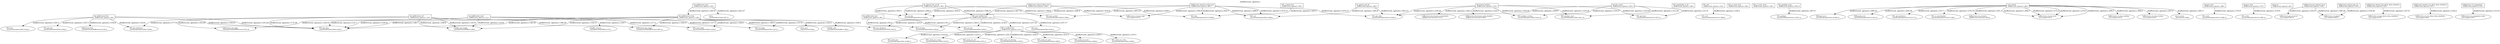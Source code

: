 digraph GRAPH_0 {

  // Generated by Graph::Easy 0.76 at Thu Jan 25 07:04:09 2024

  edge [ arrowhead=normal ];
  graph [
    label="./bufferevent_openssl.c",
    labelloc=top ];
  node [
    fillcolor=white,
    fontsize=11,
    shape=box,
    style=filled ];

  "./bufferevent_openssl.c:BIO_new_bufferevent" [ label="BIO_new_bufferevent\l./bufferevent_openssl.c:232:1\l" ]
  "./bufferevent_openssl.c:BIO_s_bufferevent" [ label="BIO_s_bufferevent\l./bufferevent_openssl.c:213:1\l" ]
  "./bufferevent_openssl.c:SSL_context_free" [ label="SSL_context_free\l./bufferevent_openssl.c:342:1\l" ]
  "./bufferevent_openssl.c:SSL_handshake_is_ok" [ label="SSL_handshake_is_ok\l./bufferevent_openssl.c:349:1\l" ]
  "./bufferevent_openssl.c:SSL_init" [ label="SSL_init\l./bufferevent_openssl.c:332:1\l" ]
  "./bufferevent_openssl.c:SSL_is_want_read" [ label="SSL_is_want_read\l./bufferevent_openssl.c:356:1\l" ]
  "./bufferevent_openssl.c:SSL_is_want_write" [ label="SSL_is_want_write\l./bufferevent_openssl.c:362:1\l" ]
  "./bufferevent_openssl.c:SSL_pending_wrap" [ label="SSL_pending_wrap\l./bufferevent_openssl.c:405:15\l" ]
  "./bufferevent_openssl.c:be_openssl_bio_set_fd" [ label="be_openssl_bio_set_fd\l./bufferevent_openssl.c:390:1\l" ]
  "./bufferevent_openssl.c:be_openssl_get_fd" [ label="be_openssl_get_fd\l./bufferevent_openssl.c:380:1\l" ]
  "./bufferevent_openssl.c:bio_bufferevent_ctrl" [ label="bio_bufferevent_ctrl\l./bufferevent_openssl.c:170:1\l" ]
  "./bufferevent_openssl.c:bio_bufferevent_free" [ label="bio_bufferevent_free\l./bufferevent_openssl.c:98:1\l" ]
  "./bufferevent_openssl.c:bio_bufferevent_new" [ label="bio_bufferevent_new\l./bufferevent_openssl.c:89:1\l" ]
  "./bufferevent_openssl.c:bio_bufferevent_puts" [ label="bio_bufferevent_puts\l./bufferevent_openssl.c:203:1\l" ]
  "./bufferevent_openssl.c:bio_bufferevent_read" [ label="bio_bufferevent_read\l./bufferevent_openssl.c:112:1\l" ]
  "./bufferevent_openssl.c:bio_bufferevent_write" [ label="bio_bufferevent_write\l./bufferevent_openssl.c:138:1\l" ]
  "./bufferevent_openssl.c:conn_closed" [ label="conn_closed\l./bufferevent_openssl.c:248:1\l" ]
  "./bufferevent_openssl.c:decrement_buckets" [ label="decrement_buckets\l./bufferevent_openssl.c:316:1\l" ]
  "./bufferevent_openssl.c:init_bio_counts" [ label="init_bio_counts\l./bufferevent_openssl.c:305:1\l" ]
  "./bufferevent_openssl.c:openssl_read" [ label="openssl_read\l./bufferevent_openssl.c:368:1\l" ]
  "./bufferevent_openssl.c:openssl_write" [ label="openssl_write\l./bufferevent_openssl.c:374:1\l" ]
  "./bufferevent_openssl.c:print_err" [ label="print_err\l./bufferevent_openssl.c:82:1\l" ]
  BIO_clear_flags [ label="BIO_clear_flags\l/usr/include/openssl/bio.h:219:6\l", shape=ellipse ]
  BIO_ctrl [ label="BIO_ctrl\l/usr/include/openssl/bio.h:649:6\l", shape=ellipse ]
  BIO_free [ label="BIO_free\l/usr/include/openssl/bio.h:632:5\l", shape=ellipse ]
  BIO_get_data [ label="BIO_get_data\l/usr/include/openssl/bio.h:634:7\l", shape=ellipse ]
  BIO_get_init [ label="BIO_get_init\l/usr/include/openssl/bio.h:636:5\l", shape=ellipse ]
  BIO_get_shutdown [ label="BIO_get_shutdown\l/usr/include/openssl/bio.h:638:5\l", shape=ellipse ]
  BIO_meth_new [ label="BIO_meth_new\l/usr/include/openssl/bio.h:849:13\l", shape=ellipse ]
  BIO_meth_set_create [ label="BIO_meth_set_create\l/usr/include/openssl/bio.h:874:5\l", shape=ellipse ]
  BIO_meth_set_ctrl [ label="BIO_meth_set_ctrl\l/usr/include/openssl/bio.h:871:5\l", shape=ellipse ]
  BIO_meth_set_destroy [ label="BIO_meth_set_destroy\l/usr/include/openssl/bio.h:876:5\l", shape=ellipse ]
  BIO_meth_set_puts [ label="BIO_meth_set_puts\l/usr/include/openssl/bio.h:865:5\l", shape=ellipse ]
  BIO_meth_set_read [ label="BIO_meth_set_read\l/usr/include/openssl/bio.h:860:5\l", shape=ellipse ]
  BIO_meth_set_write [ label="BIO_meth_set_write\l/usr/include/openssl/bio.h:854:5\l", shape=ellipse ]
  BIO_new [ label="BIO_new\l/usr/include/openssl/bio.h:631:6\l", shape=ellipse ]
  BIO_new_socket [ label="BIO_new_socket\l/usr/include/openssl/bio.h:799:6\l", shape=ellipse ]
  BIO_number_read [ label="BIO_number_read\l/usr/include/openssl/bio.h:611:10\l", shape=ellipse ]
  BIO_number_written [ label="BIO_number_written\l/usr/include/openssl/bio.h:612:10\l", shape=ellipse ]
  BIO_set_data [ label="BIO_set_data\l/usr/include/openssl/bio.h:633:6\l", shape=ellipse ]
  BIO_set_flags [ label="BIO_set_flags\l/usr/include/openssl/bio.h:217:6\l", shape=ellipse ]
  BIO_set_init [ label="BIO_set_init\l/usr/include/openssl/bio.h:635:6\l", shape=ellipse ]
  BIO_set_shutdown [ label="BIO_set_shutdown\l/usr/include/openssl/bio.h:637:6\l", shape=ellipse ]
  ERR_get_error [ label="ERR_get_error\l/usr/include/openssl/err.h:405:15\l", shape=ellipse ]
  ERR_peek_error [ label="ERR_peek_error\l/usr/include/openssl/err.h:416:15\l", shape=ellipse ]
  SSL_ctrl [ label="SSL_ctrl\l/usr/include/openssl/ssl.h:1965:6\l", shape=ellipse ]
  SSL_free [ label="SSL_free\l/usr/include/openssl/ssl.h:1928:6\l", shape=ellipse ]
  SSL_get_rbio [ label="SSL_get_rbio\l/usr/include/openssl/ssl.h:1637:13\l", shape=ellipse ]
  SSL_get_shutdown [ label="SSL_get_shutdown\l/usr/include/openssl/ssl.h:2117:12\l", shape=ellipse ]
  SSL_get_wbio [ label="SSL_get_wbio\l/usr/include/openssl/ssl.h:1638:13\l", shape=ellipse ]
  SSL_is_init_finished [ label="SSL_is_init_finished\l/usr/include/openssl/ssl.h:1148:5\l", shape=ellipse ]
  SSL_pending [ label="SSL_pending\l/usr/include/openssl/ssl.h:1627:12\l", shape=ellipse ]
  SSL_read [ label="SSL_read\l/usr/include/openssl/ssl.h:1948:12\l", shape=ellipse ]
  SSL_set_bio [ label="SSL_set_bio\l/usr/include/openssl/ssl.h:1636:6\l", shape=ellipse ]
  SSL_write [ label="SSL_write\l/usr/include/openssl/ssl.h:1961:12\l", shape=ellipse ]
  bufferevent_decrement_read_buckets_ [ label="bufferevent_decrement_read_buckets_\l./bufferevent-internal.h:511:5\l", shape=ellipse ]
  bufferevent_decrement_write_buckets_ [ label="bufferevent_decrement_write_buckets_\l./bufferevent-internal.h:508:5\l", shape=ellipse ]
  bufferevent_free [ label="bufferevent_free\l./include/event2/bufferevent.h:327:6\l", shape=ellipse ]
  bufferevent_get_input [ label="bufferevent_get_input\l./include/event2/bufferevent.h:472:18\l", shape=ellipse ]
  bufferevent_get_openssl_error [ label="bufferevent_get_openssl_error\l./bufferevent_openssl.c:538:1\l" ]
  bufferevent_get_output [ label="bufferevent_get_output\l./include/event2/bufferevent.h:487:18\l", shape=ellipse ]
  bufferevent_get_ssl_error [ label="bufferevent_get_ssl_error\l./ssl-compat.h:96:15\l", shape=ellipse ]
  bufferevent_openssl_filter_new [ label="bufferevent_openssl_filter_new\l./bufferevent_openssl.c:436:1\l" ]
  bufferevent_openssl_get_allow_dirty_shutdown [ label="bufferevent_openssl_get_allow_dirty_shutdown\l./bufferevent_openssl.c:525:1\l" ]
  bufferevent_openssl_get_ssl [ label="bufferevent_openssl_get_ssl\l./bufferevent_openssl.c:516:1\l" ]
  bufferevent_openssl_set_allow_dirty_shutdown [ label="bufferevent_openssl_set_allow_dirty_shutdown\l./bufferevent_openssl.c:531:1\l" ]
  bufferevent_openssl_socket_new [ label="bufferevent_openssl_socket_new\l./bufferevent_openssl.c:463:1\l" ]
  bufferevent_run_eventcb_ [ label="bufferevent_run_eventcb_\l./bufferevent-internal.h:403:6\l", shape=ellipse ]
  bufferevent_ssl_get_allow_dirty_shutdown [ label="bufferevent_ssl_get_allow_dirty_shutdown\l./ssl-compat.h:97:5\l", shape=ellipse ]
  bufferevent_ssl_new_impl [ label="bufferevent_ssl_new_impl\l./ssl-compat.h:87:21\l", shape=ellipse ]
  bufferevent_ssl_put_error [ label="bufferevent_ssl_put_error\l./ssl-compat.h:91:6\l", shape=ellipse ]
  bufferevent_ssl_renegotiate [ label="bufferevent_ssl_renegotiate\l./bufferevent_openssl.c:510:1\l" ]
  bufferevent_ssl_renegotiate_impl [ label="bufferevent_ssl_renegotiate_impl\l./ssl-compat.h:95:5\l", shape=ellipse ]
  bufferevent_ssl_set_allow_dirty_shutdown [ label="bufferevent_ssl_set_allow_dirty_shutdown\l./ssl-compat.h:98:6\l", shape=ellipse ]
  bufferevent_ssl_stop_reading [ label="bufferevent_ssl_stop_reading\l./ssl-compat.h:93:6\l", shape=ellipse ]
  bufferevent_ssl_stop_writing [ label="bufferevent_ssl_stop_writing\l./ssl-compat.h:94:6\l", shape=ellipse ]
  bufferevent_ssl_upcast [ label="bufferevent_ssl_upcast\l./ssl-compat.h:90:25\l", shape=ellipse ]
  evbuffer_add [ label="evbuffer_add\l./include/event2/buffer.h:358:5\l", shape=ellipse ]
  evbuffer_get_length [ label="evbuffer_get_length\l./include/event2/buffer.h:256:8\l", shape=ellipse ]
  evbuffer_remove [ label="evbuffer_remove\l./include/event2/buffer.h:373:5\l", shape=ellipse ]
  event_errx [ label="event_errx\l./log-internal.h:66:6\l", shape=ellipse ]
  event_warnx [ label="event_warnx\l./log-internal.h:68:6\l", shape=ellipse ]
  strlen [ label="strlen\l/usr/include/string.h:407:15\l", shape=ellipse ]

  "./bufferevent_openssl.c:bio_bufferevent_new" -> BIO_set_data [ color="#000000", fontcolor="#000000", label="./bufferevent_openssl.c:92:2" ]
  "./bufferevent_openssl.c:bio_bufferevent_new" -> BIO_set_init [ color="#000000", fontcolor="#000000", label="./bufferevent_openssl.c:91:2" ]
  "./bufferevent_openssl.c:bio_bufferevent_free" -> BIO_get_init [ color="#000000", fontcolor="#000000", label="./bufferevent_openssl.c:103:7" ]
  "./bufferevent_openssl.c:bio_bufferevent_free" -> BIO_get_shutdown [ color="#000000", fontcolor="#000000", label="./bufferevent_openssl.c:102:6" ]
  "./bufferevent_openssl.c:bio_bufferevent_free" -> BIO_free [ color="#000000", fontcolor="#000000", label="./bufferevent_openssl.c:105:3" ]
  "./bufferevent_openssl.c:bio_bufferevent_free" -> bufferevent_free [ color="#000000", fontcolor="#000000", label="./bufferevent_openssl.c:104:4" ]
  "./bufferevent_openssl.c:bio_bufferevent_free" -> BIO_get_data [ color="#000000", fontcolor="#000000", label="./bufferevent_openssl.c:103:26" ]
  "./bufferevent_openssl.c:bio_bufferevent_free" -> BIO_get_data [ color="#000000", fontcolor="#000000", label="./bufferevent_openssl.c:104:21" ]
  "./bufferevent_openssl.c:bio_bufferevent_read" -> evbuffer_remove [ color="#000000", fontcolor="#000000", label="./bufferevent_openssl.c:130:7" ]
  "./bufferevent_openssl.c:bio_bufferevent_read" -> BIO_set_flags [ color="#000000", fontcolor="#000000", label="./bufferevent_openssl.c:127:3" ]
  "./bufferevent_openssl.c:bio_bufferevent_read" -> evbuffer_get_length [ color="#000000", fontcolor="#000000", label="./bufferevent_openssl.c:125:6" ]
  "./bufferevent_openssl.c:bio_bufferevent_read" -> bufferevent_get_input [ color="#000000", fontcolor="#000000", label="./bufferevent_openssl.c:124:10" ]
  "./bufferevent_openssl.c:bio_bufferevent_read" -> BIO_clear_flags [ color="#000000", fontcolor="#000000", label="./bufferevent_openssl.c:117:2" ]
  "./bufferevent_openssl.c:bio_bufferevent_read" -> BIO_get_data [ color="#000000", fontcolor="#000000", label="./bufferevent_openssl.c:121:7" ]
  "./bufferevent_openssl.c:bio_bufferevent_read" -> BIO_get_data [ color="#000000", fontcolor="#000000", label="./bufferevent_openssl.c:124:32" ]
  "./bufferevent_openssl.c:bio_bufferevent_write" -> evbuffer_add [ color="#000000", fontcolor="#000000", label="./bufferevent_openssl.c:164:2" ]
  "./bufferevent_openssl.c:bio_bufferevent_write" -> event_errx [ color="#000000", fontcolor="#000000", label="./bufferevent_openssl.c:163:2" ]
  "./bufferevent_openssl.c:bio_bufferevent_write" -> bufferevent_get_output [ color="#000000", fontcolor="#000000", label="./bufferevent_openssl.c:149:11" ]
  "./bufferevent_openssl.c:bio_bufferevent_write" -> BIO_set_flags [ color="#000000", fontcolor="#000000", label="./bufferevent_openssl.c:157:4" ]
  "./bufferevent_openssl.c:bio_bufferevent_write" -> evbuffer_get_length [ color="#000000", fontcolor="#000000", label="./bufferevent_openssl.c:150:11" ]
  "./bufferevent_openssl.c:bio_bufferevent_write" -> BIO_clear_flags [ color="#000000", fontcolor="#000000", label="./bufferevent_openssl.c:144:2" ]
  "./bufferevent_openssl.c:bio_bufferevent_write" -> BIO_get_data [ color="#000000", fontcolor="#000000", label="./bufferevent_openssl.c:140:30" ]
  "./bufferevent_openssl.c:bio_bufferevent_write" -> BIO_get_data [ color="#000000", fontcolor="#000000", label="./bufferevent_openssl.c:146:7" ]
  "./bufferevent_openssl.c:bio_bufferevent_ctrl" -> BIO_get_shutdown [ color="#000000", fontcolor="#000000", label="./bufferevent_openssl.c:177:9" ]
  "./bufferevent_openssl.c:bio_bufferevent_ctrl" -> BIO_set_shutdown [ color="#000000", fontcolor="#000000", label="./bufferevent_openssl.c:180:3" ]
  "./bufferevent_openssl.c:bio_bufferevent_ctrl" -> bufferevent_get_output [ color="#000000", fontcolor="#000000", label="./bufferevent_openssl.c:186:29" ]
  "./bufferevent_openssl.c:bio_bufferevent_ctrl" -> evbuffer_get_length [ color="#000000", fontcolor="#000000", label="./bufferevent_openssl.c:183:9" ]
  "./bufferevent_openssl.c:bio_bufferevent_ctrl" -> evbuffer_get_length [ color="#000000", fontcolor="#000000", label="./bufferevent_openssl.c:186:9" ]
  "./bufferevent_openssl.c:bio_bufferevent_ctrl" -> bufferevent_get_input [ color="#000000", fontcolor="#000000", label="./bufferevent_openssl.c:183:29" ]
  "./bufferevent_openssl.c:bio_bufferevent_ctrl" -> BIO_get_data [ color="#000000", fontcolor="#000000", label="./bufferevent_openssl.c:172:30" ]
  "./bufferevent_openssl.c:bio_bufferevent_puts" -> strlen [ color="#000000", fontcolor="#000000", label="./bufferevent_openssl.c:205:37" ]
  "./bufferevent_openssl.c:bio_bufferevent_puts" -> "./bufferevent_openssl.c:bio_bufferevent_write" [ color="#000000", fontcolor="#000000", label="./bufferevent_openssl.c:205:9" ]
  "./bufferevent_openssl.c:BIO_s_bufferevent" -> BIO_meth_set_destroy [ color="#000000", fontcolor="#000000", label="./bufferevent_openssl.c:224:3" ]
  "./bufferevent_openssl.c:BIO_s_bufferevent" -> BIO_meth_set_create [ color="#000000", fontcolor="#000000", label="./bufferevent_openssl.c:223:3" ]
  "./bufferevent_openssl.c:BIO_s_bufferevent" -> BIO_meth_set_ctrl [ color="#000000", fontcolor="#000000", label="./bufferevent_openssl.c:222:3" ]
  "./bufferevent_openssl.c:BIO_s_bufferevent" -> BIO_meth_set_puts [ color="#000000", fontcolor="#000000", label="./bufferevent_openssl.c:221:3" ]
  "./bufferevent_openssl.c:BIO_s_bufferevent" -> BIO_meth_set_read [ color="#000000", fontcolor="#000000", label="./bufferevent_openssl.c:220:3" ]
  "./bufferevent_openssl.c:BIO_s_bufferevent" -> BIO_meth_set_write [ color="#000000", fontcolor="#000000", label="./bufferevent_openssl.c:219:3" ]
  "./bufferevent_openssl.c:BIO_s_bufferevent" -> BIO_meth_new [ color="#000000", fontcolor="#000000", label="./bufferevent_openssl.c:216:25" ]
  "./bufferevent_openssl.c:BIO_new_bufferevent" -> BIO_new [ color="#000000", fontcolor="#000000", label="./bufferevent_openssl.c:237:17" ]
  "./bufferevent_openssl.c:BIO_new_bufferevent" -> "./bufferevent_openssl.c:BIO_s_bufferevent" [ color="#000000", fontcolor="#000000", label="./bufferevent_openssl.c:237:25" ]
  "./bufferevent_openssl.c:BIO_new_bufferevent" -> BIO_set_shutdown [ color="#000000", fontcolor="#000000", label="./bufferevent_openssl.c:243:2" ]
  "./bufferevent_openssl.c:BIO_new_bufferevent" -> BIO_set_data [ color="#000000", fontcolor="#000000", label="./bufferevent_openssl.c:240:2" ]
  "./bufferevent_openssl.c:BIO_new_bufferevent" -> BIO_set_init [ color="#000000", fontcolor="#000000", label="./bufferevent_openssl.c:239:2" ]
  "./bufferevent_openssl.c:conn_closed" -> bufferevent_run_eventcb_ [ color="#000000", fontcolor="#000000", label="./bufferevent_openssl.c:301:2" ]
  "./bufferevent_openssl.c:conn_closed" -> bufferevent_ssl_stop_writing [ color="#000000", fontcolor="#000000", label="./bufferevent_openssl.c:297:2" ]
  "./bufferevent_openssl.c:conn_closed" -> bufferevent_ssl_stop_reading [ color="#000000", fontcolor="#000000", label="./bufferevent_openssl.c:296:2" ]
  "./bufferevent_openssl.c:conn_closed" -> ERR_get_error [ color="#000000", fontcolor="#000000", label="./bufferevent_openssl.c:289:16" ]
  "./bufferevent_openssl.c:conn_closed" -> event_warnx [ color="#000000", fontcolor="#000000", label="./bufferevent_openssl.c:285:3" ]
  "./bufferevent_openssl.c:conn_closed" -> SSL_is_init_finished [ color="#000000", fontcolor="#000000", label="./bufferevent_openssl.c:270:19" ]
  "./bufferevent_openssl.c:conn_closed" -> bufferevent_ssl_put_error [ color="#000000", fontcolor="#000000", label="./bufferevent_openssl.c:266:3" ]
  "./bufferevent_openssl.c:conn_closed" -> bufferevent_ssl_put_error [ color="#000000", fontcolor="#000000", label="./bufferevent_openssl.c:272:3" ]
  "./bufferevent_openssl.c:conn_closed" -> bufferevent_ssl_put_error [ color="#000000", fontcolor="#000000", label="./bufferevent_openssl.c:276:3" ]
  "./bufferevent_openssl.c:conn_closed" -> bufferevent_ssl_put_error [ color="#000000", fontcolor="#000000", label="./bufferevent_openssl.c:290:3" ]
  "./bufferevent_openssl.c:conn_closed" -> ERR_peek_error [ color="#000000", fontcolor="#000000", label="./bufferevent_openssl.c:264:34" ]
  "./bufferevent_openssl.c:conn_closed" -> SSL_get_shutdown [ color="#000000", fontcolor="#000000", label="./bufferevent_openssl.c:257:7" ]
  "./bufferevent_openssl.c:init_bio_counts" -> BIO_number_read [ color="#000000", fontcolor="#000000", label="./bufferevent_openssl.c:312:34" ]
  "./bufferevent_openssl.c:init_bio_counts" -> SSL_get_rbio [ color="#000000", fontcolor="#000000", label="./bufferevent_openssl.c:311:9" ]
  "./bufferevent_openssl.c:init_bio_counts" -> BIO_number_written [ color="#000000", fontcolor="#000000", label="./bufferevent_openssl.c:310:37" ]
  "./bufferevent_openssl.c:init_bio_counts" -> SSL_get_wbio [ color="#000000", fontcolor="#000000", label="./bufferevent_openssl.c:309:9" ]
  "./bufferevent_openssl.c:decrement_buckets" -> bufferevent_decrement_read_buckets_ [ color="#000000", fontcolor="#000000", label="./bufferevent_openssl.c:326:3" ]
  "./bufferevent_openssl.c:decrement_buckets" -> bufferevent_decrement_write_buckets_ [ color="#000000", fontcolor="#000000", label="./bufferevent_openssl.c:324:3" ]
  "./bufferevent_openssl.c:decrement_buckets" -> BIO_number_read [ color="#000000", fontcolor="#000000", label="./bufferevent_openssl.c:319:24" ]
  "./bufferevent_openssl.c:decrement_buckets" -> SSL_get_rbio [ color="#000000", fontcolor="#000000", label="./bufferevent_openssl.c:319:24" ]
  "./bufferevent_openssl.c:decrement_buckets" -> BIO_number_written [ color="#000000", fontcolor="#000000", label="./bufferevent_openssl.c:318:24" ]
  "./bufferevent_openssl.c:decrement_buckets" -> SSL_get_wbio [ color="#000000", fontcolor="#000000", label="./bufferevent_openssl.c:318:24" ]
  "./bufferevent_openssl.c:SSL_init" -> SSL_ctrl [ color="#000000", fontcolor="#000000", label="./bufferevent_openssl.c:336:2" ]
  "./bufferevent_openssl.c:SSL_context_free" -> SSL_free [ color="#000000", fontcolor="#000000", label="./bufferevent_openssl.c:345:3" ]
  "./bufferevent_openssl.c:openssl_read" -> SSL_read [ color="#000000", fontcolor="#000000", label="./bufferevent_openssl.c:370:9" ]
  "./bufferevent_openssl.c:openssl_write" -> SSL_write [ color="#000000", fontcolor="#000000", label="./bufferevent_openssl.c:376:9" ]
  "./bufferevent_openssl.c:be_openssl_get_fd" -> BIO_ctrl [ color="#000000", fontcolor="#000000", label="./bufferevent_openssl.c:385:8" ]
  "./bufferevent_openssl.c:be_openssl_get_fd" -> SSL_get_wbio [ color="#000000", fontcolor="#000000", label="./bufferevent_openssl.c:383:13" ]
  "./bufferevent_openssl.c:be_openssl_bio_set_fd" -> "./bufferevent_openssl.c:BIO_new_bufferevent" [ color="#000000", fontcolor="#000000", label="./bufferevent_openssl.c:398:15" ]
  "./bufferevent_openssl.c:be_openssl_bio_set_fd" -> SSL_set_bio [ color="#000000", fontcolor="#000000", label="./bufferevent_openssl.c:395:3" ]
  "./bufferevent_openssl.c:be_openssl_bio_set_fd" -> SSL_set_bio [ color="#000000", fontcolor="#000000", label="./bufferevent_openssl.c:400:3" ]
  "./bufferevent_openssl.c:be_openssl_bio_set_fd" -> BIO_new_socket [ color="#000000", fontcolor="#000000", label="./bufferevent_openssl.c:394:9" ]
  "./bufferevent_openssl.c:SSL_pending_wrap" -> SSL_pending [ color="#000000", fontcolor="#000000", label="./bufferevent_openssl.c:407:9" ]
  bufferevent_openssl_filter_new -> "./bufferevent_openssl.c:BIO_new_bufferevent" [ color="#000000", fontcolor="#000000", label="./bufferevent_openssl.c:447:14" ]
  bufferevent_openssl_filter_new -> bufferevent_ssl_new_impl [ color="#000000", fontcolor="#000000", label="./bufferevent_openssl.c:452:8" ]
  bufferevent_openssl_filter_new -> SSL_set_bio [ color="#000000", fontcolor="#000000", label="./bufferevent_openssl.c:450:2" ]
  bufferevent_openssl_filter_new -> SSL_free [ color="#000000", fontcolor="#000000", label="./bufferevent_openssl.c:458:3" ]
  bufferevent_openssl_socket_new -> bufferevent_ssl_new_impl [ color="#000000", fontcolor="#000000", label="./bufferevent_openssl.c:500:9" ]
  bufferevent_openssl_socket_new -> SSL_set_bio [ color="#000000", fontcolor="#000000", label="./bufferevent_openssl.c:494:4" ]
  bufferevent_openssl_socket_new -> BIO_new_socket [ color="#000000", fontcolor="#000000", label="./bufferevent_openssl.c:493:10" ]
  bufferevent_openssl_socket_new -> BIO_ctrl [ color="#000000", fontcolor="#000000", label="./bufferevent_openssl.c:474:13" ]
  bufferevent_openssl_socket_new -> BIO_ctrl [ color="#000000", fontcolor="#000000", label="./bufferevent_openssl.c:488:9" ]
  bufferevent_openssl_socket_new -> SSL_free [ color="#000000", fontcolor="#000000", label="./bufferevent_openssl.c:505:3" ]
  bufferevent_openssl_socket_new -> SSL_get_wbio [ color="#000000", fontcolor="#000000", label="./bufferevent_openssl.c:470:13" ]
  bufferevent_ssl_renegotiate -> bufferevent_ssl_renegotiate_impl [ color="#000000", fontcolor="#000000", label="./bufferevent_openssl.c:512:9" ]
  bufferevent_openssl_get_ssl -> bufferevent_ssl_upcast [ color="#000000", fontcolor="#000000", label="./bufferevent_openssl.c:518:36" ]
  bufferevent_openssl_get_allow_dirty_shutdown -> bufferevent_ssl_get_allow_dirty_shutdown [ color="#000000", fontcolor="#000000", label="./bufferevent_openssl.c:527:9" ]
  bufferevent_openssl_set_allow_dirty_shutdown -> bufferevent_ssl_set_allow_dirty_shutdown [ color="#000000", fontcolor="#000000", label="./bufferevent_openssl.c:534:2" ]
  bufferevent_get_openssl_error -> bufferevent_get_ssl_error [ color="#000000", fontcolor="#000000", label="./bufferevent_openssl.c:543:9" ]
  bufferevent_get_openssl_error -> bufferevent_ssl_upcast [ color="#000000", fontcolor="#000000", label="./bufferevent_openssl.c:540:36" ]

}
